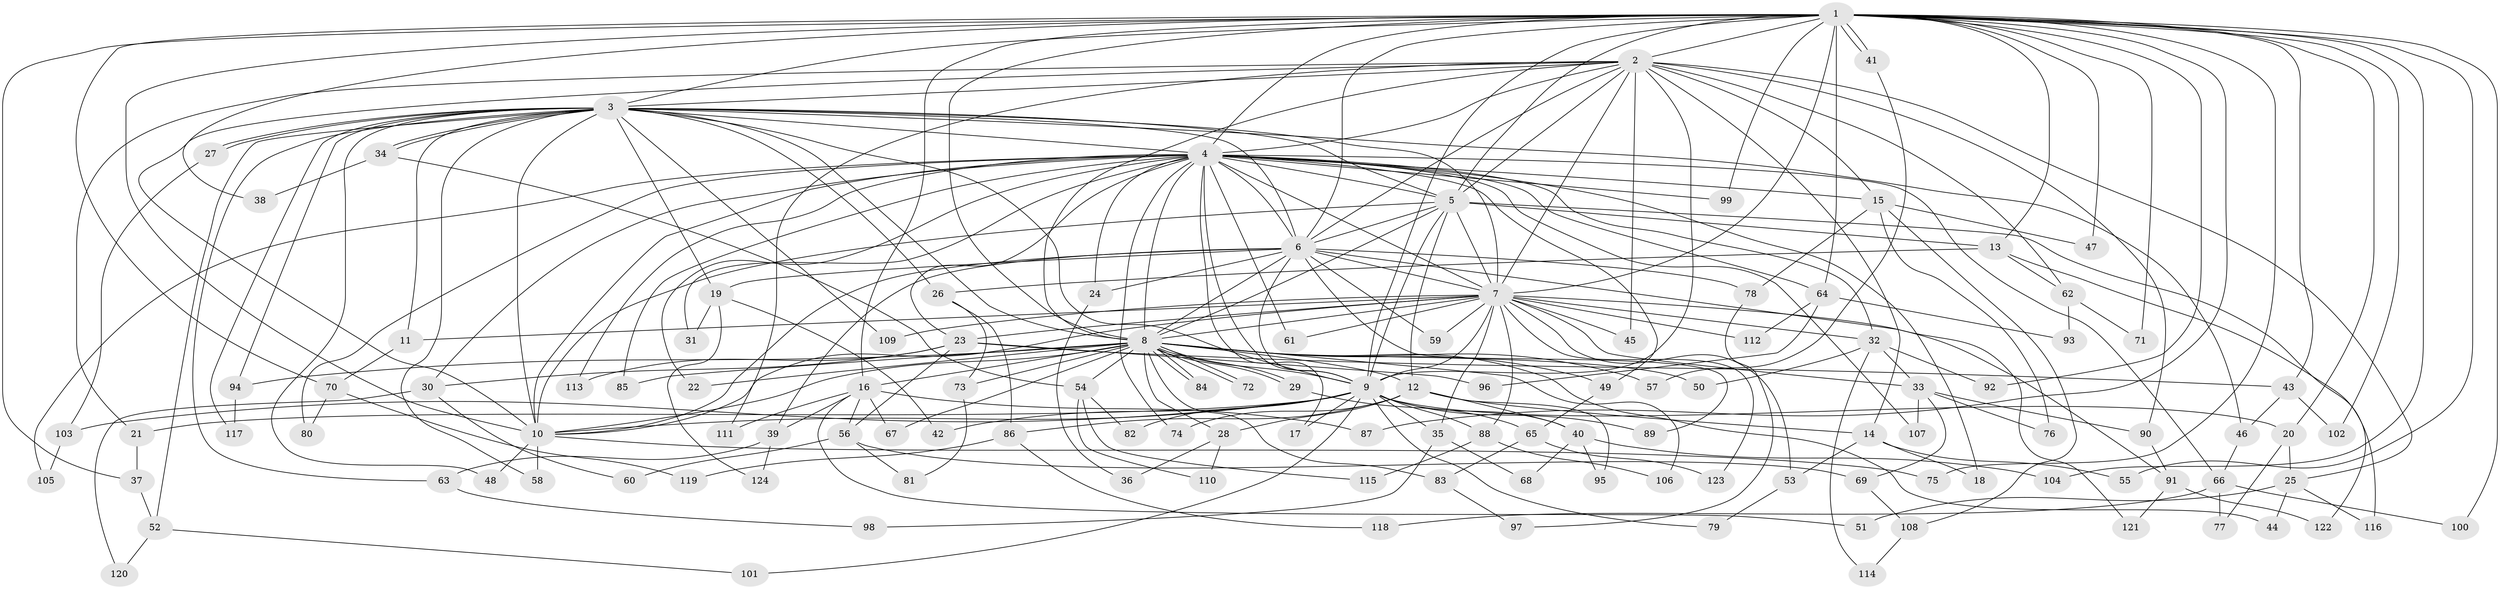 // Generated by graph-tools (version 1.1) at 2025/11/02/27/25 16:11:02]
// undirected, 124 vertices, 273 edges
graph export_dot {
graph [start="1"]
  node [color=gray90,style=filled];
  1;
  2;
  3;
  4;
  5;
  6;
  7;
  8;
  9;
  10;
  11;
  12;
  13;
  14;
  15;
  16;
  17;
  18;
  19;
  20;
  21;
  22;
  23;
  24;
  25;
  26;
  27;
  28;
  29;
  30;
  31;
  32;
  33;
  34;
  35;
  36;
  37;
  38;
  39;
  40;
  41;
  42;
  43;
  44;
  45;
  46;
  47;
  48;
  49;
  50;
  51;
  52;
  53;
  54;
  55;
  56;
  57;
  58;
  59;
  60;
  61;
  62;
  63;
  64;
  65;
  66;
  67;
  68;
  69;
  70;
  71;
  72;
  73;
  74;
  75;
  76;
  77;
  78;
  79;
  80;
  81;
  82;
  83;
  84;
  85;
  86;
  87;
  88;
  89;
  90;
  91;
  92;
  93;
  94;
  95;
  96;
  97;
  98;
  99;
  100;
  101;
  102;
  103;
  104;
  105;
  106;
  107;
  108;
  109;
  110;
  111;
  112;
  113;
  114;
  115;
  116;
  117;
  118;
  119;
  120;
  121;
  122;
  123;
  124;
  1 -- 2;
  1 -- 3;
  1 -- 4;
  1 -- 5;
  1 -- 6;
  1 -- 7;
  1 -- 8;
  1 -- 9;
  1 -- 10;
  1 -- 13;
  1 -- 16;
  1 -- 20;
  1 -- 37;
  1 -- 38;
  1 -- 41;
  1 -- 41;
  1 -- 43;
  1 -- 47;
  1 -- 55;
  1 -- 64;
  1 -- 70;
  1 -- 71;
  1 -- 75;
  1 -- 87;
  1 -- 92;
  1 -- 99;
  1 -- 100;
  1 -- 102;
  1 -- 104;
  2 -- 3;
  2 -- 4;
  2 -- 5;
  2 -- 6;
  2 -- 7;
  2 -- 8;
  2 -- 9;
  2 -- 10;
  2 -- 14;
  2 -- 15;
  2 -- 21;
  2 -- 25;
  2 -- 45;
  2 -- 62;
  2 -- 90;
  2 -- 111;
  3 -- 4;
  3 -- 5;
  3 -- 6;
  3 -- 7;
  3 -- 8;
  3 -- 9;
  3 -- 10;
  3 -- 11;
  3 -- 19;
  3 -- 26;
  3 -- 27;
  3 -- 27;
  3 -- 34;
  3 -- 34;
  3 -- 46;
  3 -- 48;
  3 -- 52;
  3 -- 58;
  3 -- 63;
  3 -- 94;
  3 -- 109;
  3 -- 117;
  4 -- 5;
  4 -- 6;
  4 -- 7;
  4 -- 8;
  4 -- 9;
  4 -- 10;
  4 -- 15;
  4 -- 17;
  4 -- 18;
  4 -- 22;
  4 -- 23;
  4 -- 24;
  4 -- 30;
  4 -- 31;
  4 -- 32;
  4 -- 49;
  4 -- 61;
  4 -- 64;
  4 -- 66;
  4 -- 74;
  4 -- 80;
  4 -- 85;
  4 -- 99;
  4 -- 105;
  4 -- 107;
  4 -- 113;
  5 -- 6;
  5 -- 7;
  5 -- 8;
  5 -- 9;
  5 -- 10;
  5 -- 12;
  5 -- 13;
  5 -- 122;
  6 -- 7;
  6 -- 8;
  6 -- 9;
  6 -- 10;
  6 -- 19;
  6 -- 24;
  6 -- 39;
  6 -- 59;
  6 -- 78;
  6 -- 89;
  6 -- 121;
  7 -- 8;
  7 -- 9;
  7 -- 10;
  7 -- 11;
  7 -- 23;
  7 -- 32;
  7 -- 33;
  7 -- 35;
  7 -- 45;
  7 -- 53;
  7 -- 59;
  7 -- 61;
  7 -- 88;
  7 -- 91;
  7 -- 109;
  7 -- 112;
  7 -- 123;
  8 -- 9;
  8 -- 10;
  8 -- 12;
  8 -- 16;
  8 -- 22;
  8 -- 28;
  8 -- 29;
  8 -- 29;
  8 -- 44;
  8 -- 49;
  8 -- 50;
  8 -- 54;
  8 -- 57;
  8 -- 67;
  8 -- 72;
  8 -- 72;
  8 -- 73;
  8 -- 83;
  8 -- 84;
  8 -- 84;
  8 -- 85;
  8 -- 94;
  8 -- 106;
  9 -- 10;
  9 -- 17;
  9 -- 20;
  9 -- 21;
  9 -- 35;
  9 -- 40;
  9 -- 42;
  9 -- 79;
  9 -- 82;
  9 -- 88;
  9 -- 89;
  9 -- 101;
  9 -- 103;
  10 -- 48;
  10 -- 58;
  10 -- 75;
  11 -- 70;
  12 -- 14;
  12 -- 28;
  12 -- 40;
  12 -- 74;
  12 -- 86;
  12 -- 95;
  13 -- 26;
  13 -- 62;
  13 -- 116;
  14 -- 18;
  14 -- 53;
  14 -- 55;
  15 -- 47;
  15 -- 76;
  15 -- 78;
  15 -- 108;
  16 -- 39;
  16 -- 51;
  16 -- 56;
  16 -- 67;
  16 -- 87;
  16 -- 111;
  19 -- 31;
  19 -- 42;
  19 -- 124;
  20 -- 25;
  20 -- 77;
  21 -- 37;
  23 -- 30;
  23 -- 43;
  23 -- 56;
  23 -- 96;
  23 -- 113;
  24 -- 36;
  25 -- 44;
  25 -- 51;
  25 -- 116;
  26 -- 73;
  26 -- 86;
  27 -- 103;
  28 -- 36;
  28 -- 110;
  29 -- 65;
  30 -- 60;
  30 -- 120;
  32 -- 33;
  32 -- 50;
  32 -- 92;
  32 -- 114;
  33 -- 69;
  33 -- 76;
  33 -- 90;
  33 -- 107;
  34 -- 38;
  34 -- 54;
  35 -- 68;
  35 -- 98;
  37 -- 52;
  39 -- 63;
  39 -- 124;
  40 -- 68;
  40 -- 95;
  40 -- 104;
  41 -- 57;
  43 -- 46;
  43 -- 102;
  46 -- 66;
  49 -- 65;
  52 -- 101;
  52 -- 120;
  53 -- 79;
  54 -- 82;
  54 -- 110;
  54 -- 115;
  56 -- 60;
  56 -- 69;
  56 -- 81;
  62 -- 71;
  62 -- 93;
  63 -- 98;
  64 -- 93;
  64 -- 96;
  64 -- 112;
  65 -- 83;
  65 -- 123;
  66 -- 77;
  66 -- 100;
  66 -- 118;
  69 -- 108;
  70 -- 80;
  70 -- 119;
  73 -- 81;
  78 -- 97;
  83 -- 97;
  86 -- 118;
  86 -- 119;
  88 -- 106;
  88 -- 115;
  90 -- 91;
  91 -- 121;
  91 -- 122;
  94 -- 117;
  103 -- 105;
  108 -- 114;
}

